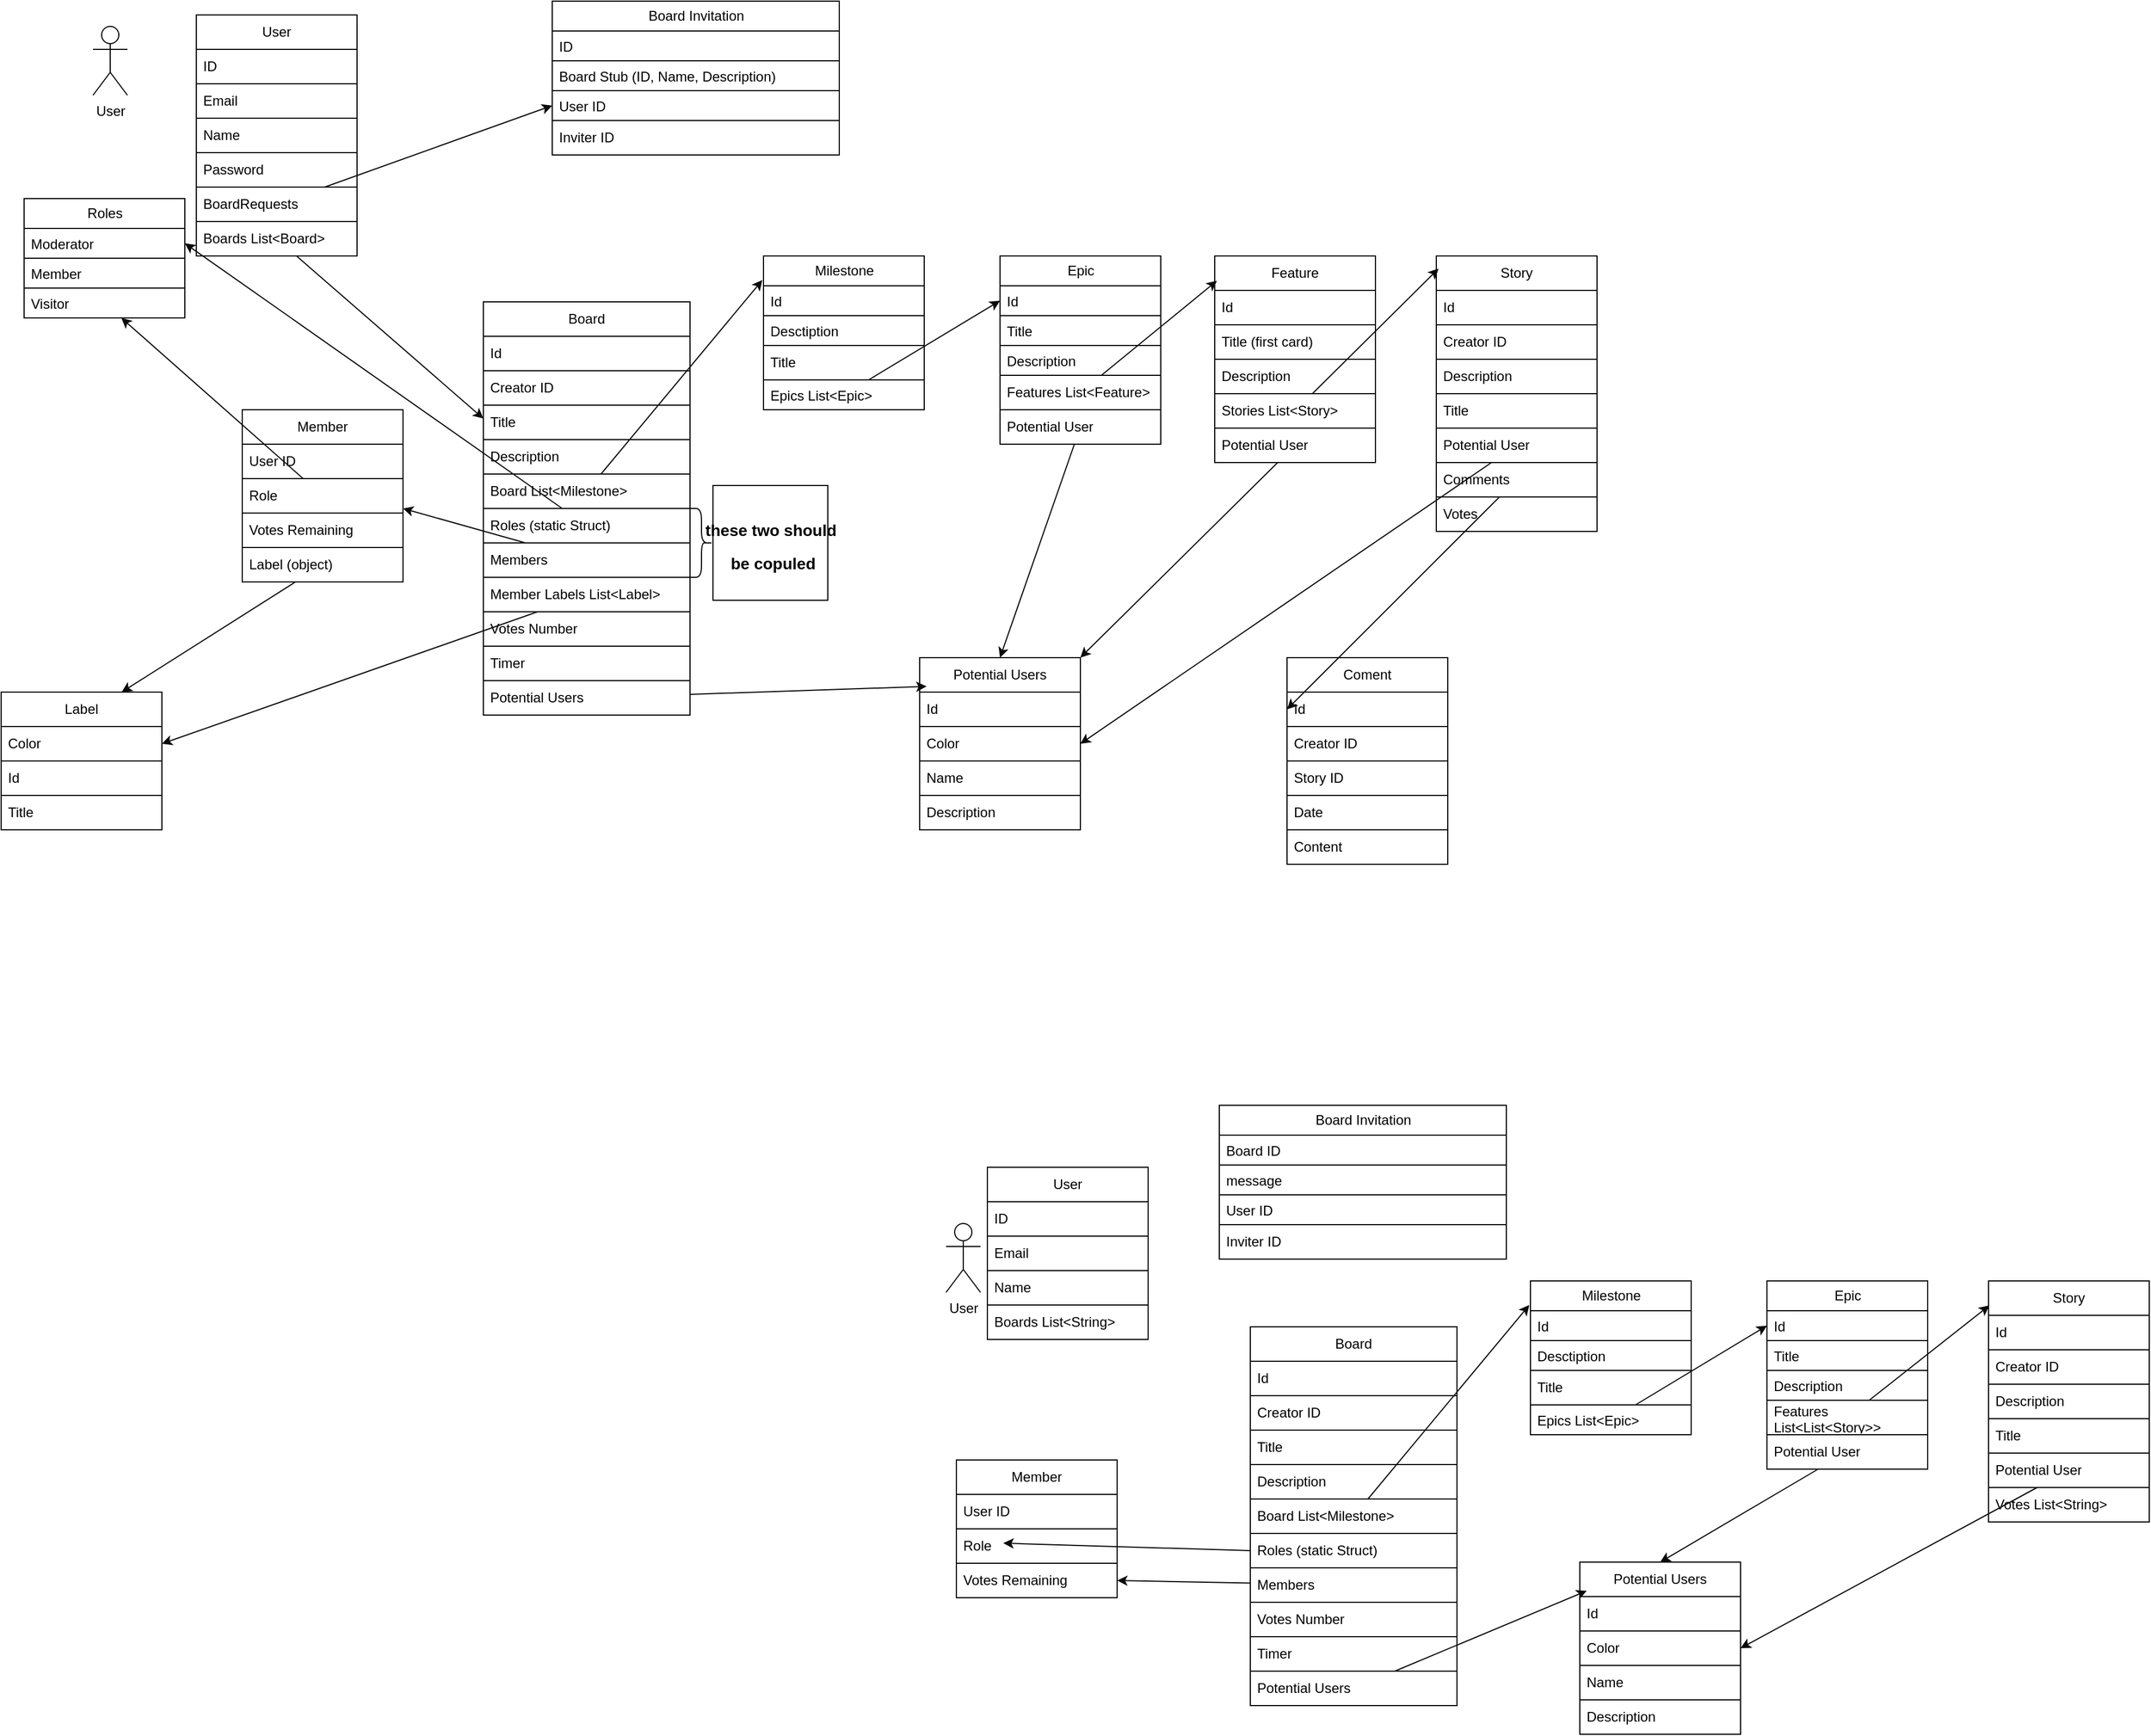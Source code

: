 <mxfile>
    <diagram id="Af_BTBZAs8Fs-PskgK9X" name="Page-1">
        <mxGraphModel dx="2996" dy="2095" grid="0" gridSize="10" guides="1" tooltips="1" connect="1" arrows="1" fold="1" page="1" pageScale="1" pageWidth="827" pageHeight="1169" background="#ffffff" math="0" shadow="0">
            <root>
                <mxCell id="0"/>
                <mxCell id="1" parent="0"/>
                <mxCell id="2" value="Board" style="swimlane;fontStyle=0;childLayout=stackLayout;horizontal=1;startSize=30;horizontalStack=0;resizeParent=1;resizeParentMax=0;resizeLast=0;collapsible=1;marginBottom=0;whiteSpace=wrap;html=1;strokeColor=#0A0A0A;fontColor=#000000;fillColor=#FFFFFF;" parent="1" vertex="1">
                    <mxGeometry x="50" y="180" width="180" height="360" as="geometry"/>
                </mxCell>
                <mxCell id="3" value="Id" style="text;strokeColor=#0A0A0A;fillColor=#FFFFFF;align=left;verticalAlign=middle;spacingLeft=4;spacingRight=4;overflow=hidden;points=[[0,0.5],[1,0.5]];portConstraint=eastwest;rotatable=0;whiteSpace=wrap;html=1;fontColor=#000000;" parent="2" vertex="1">
                    <mxGeometry y="30" width="180" height="30" as="geometry"/>
                </mxCell>
                <mxCell id="12" value="Creator ID" style="text;strokeColor=#0A0A0A;fillColor=none;align=left;verticalAlign=middle;spacingLeft=4;spacingRight=4;overflow=hidden;points=[[0,0.5],[1,0.5]];portConstraint=eastwest;rotatable=0;whiteSpace=wrap;html=1;fontColor=#000000;" parent="2" vertex="1">
                    <mxGeometry y="60" width="180" height="30" as="geometry"/>
                </mxCell>
                <mxCell id="4" value="Title" style="text;strokeColor=#0A0A0A;fillColor=none;align=left;verticalAlign=middle;spacingLeft=4;spacingRight=4;overflow=hidden;points=[[0,0.5],[1,0.5]];portConstraint=eastwest;rotatable=0;whiteSpace=wrap;html=1;fontColor=#000000;" parent="2" vertex="1">
                    <mxGeometry y="90" width="180" height="30" as="geometry"/>
                </mxCell>
                <mxCell id="6" value="Description" style="text;strokeColor=#0A0A0A;fillColor=none;align=left;verticalAlign=middle;spacingLeft=4;spacingRight=4;overflow=hidden;points=[[0,0.5],[1,0.5]];portConstraint=eastwest;rotatable=0;whiteSpace=wrap;html=1;fontColor=#000000;" parent="2" vertex="1">
                    <mxGeometry y="120" width="180" height="30" as="geometry"/>
                </mxCell>
                <mxCell id="8" value="Board List&amp;lt;Milestone&amp;gt;" style="text;strokeColor=#0A0A0A;fillColor=none;align=left;verticalAlign=middle;spacingLeft=4;spacingRight=4;overflow=hidden;points=[[0,0.5],[1,0.5]];portConstraint=eastwest;rotatable=0;whiteSpace=wrap;html=1;fontColor=#000000;" parent="2" vertex="1">
                    <mxGeometry y="150" width="180" height="30" as="geometry"/>
                </mxCell>
                <mxCell id="15" value="Roles (static Struct)" style="text;strokeColor=#0A0A0A;fillColor=none;align=left;verticalAlign=middle;spacingLeft=4;spacingRight=4;overflow=hidden;points=[[0,0.5],[1,0.5]];portConstraint=eastwest;rotatable=0;whiteSpace=wrap;html=1;fontColor=#000000;" parent="2" vertex="1">
                    <mxGeometry y="180" width="180" height="30" as="geometry"/>
                </mxCell>
                <mxCell id="14" value="Members" style="text;strokeColor=#0A0A0A;fillColor=none;align=left;verticalAlign=middle;spacingLeft=4;spacingRight=4;overflow=hidden;points=[[0,0.5],[1,0.5]];portConstraint=eastwest;rotatable=0;whiteSpace=wrap;html=1;fontColor=#000000;" parent="2" vertex="1">
                    <mxGeometry y="210" width="180" height="30" as="geometry"/>
                </mxCell>
                <mxCell id="7" value="Member Labels List&amp;lt;Label&amp;gt;" style="text;strokeColor=#0A0A0A;fillColor=none;align=left;verticalAlign=middle;spacingLeft=4;spacingRight=4;overflow=hidden;points=[[0,0.5],[1,0.5]];portConstraint=eastwest;rotatable=0;whiteSpace=wrap;html=1;fontColor=#000000;" parent="2" vertex="1">
                    <mxGeometry y="240" width="180" height="30" as="geometry"/>
                </mxCell>
                <mxCell id="16" value="Votes Number" style="text;strokeColor=#0A0A0A;fillColor=none;align=left;verticalAlign=middle;spacingLeft=4;spacingRight=4;overflow=hidden;points=[[0,0.5],[1,0.5]];portConstraint=eastwest;rotatable=0;whiteSpace=wrap;html=1;fontColor=#000000;" parent="2" vertex="1">
                    <mxGeometry y="270" width="180" height="30" as="geometry"/>
                </mxCell>
                <mxCell id="13" value="Timer" style="text;strokeColor=#0A0A0A;fillColor=none;align=left;verticalAlign=middle;spacingLeft=4;spacingRight=4;overflow=hidden;points=[[0,0.5],[1,0.5]];portConstraint=eastwest;rotatable=0;whiteSpace=wrap;html=1;fontColor=#000000;" parent="2" vertex="1">
                    <mxGeometry y="300" width="180" height="30" as="geometry"/>
                </mxCell>
                <mxCell id="5" value="Potential Users" style="text;strokeColor=#0A0A0A;fillColor=none;align=left;verticalAlign=middle;spacingLeft=4;spacingRight=4;overflow=hidden;points=[[0,0.5],[1,0.5]];portConstraint=eastwest;rotatable=0;whiteSpace=wrap;html=1;fontColor=#000000;" parent="2" vertex="1">
                    <mxGeometry y="330" width="180" height="30" as="geometry"/>
                </mxCell>
                <mxCell id="17" value="Milestone" style="swimlane;fontStyle=0;childLayout=stackLayout;horizontal=1;startSize=26;fillColor=none;horizontalStack=0;resizeParent=1;resizeParentMax=0;resizeLast=0;collapsible=1;marginBottom=0;html=1;strokeColor=#0A0A0A;fontColor=#000000;" parent="1" vertex="1">
                    <mxGeometry x="294" y="140" width="140" height="134" as="geometry"/>
                </mxCell>
                <mxCell id="18" value="Id" style="text;strokeColor=#0A0A0A;fillColor=none;align=left;verticalAlign=top;spacingLeft=4;spacingRight=4;overflow=hidden;rotatable=0;points=[[0,0.5],[1,0.5]];portConstraint=eastwest;whiteSpace=wrap;html=1;fontColor=#000000;" parent="17" vertex="1">
                    <mxGeometry y="26" width="140" height="26" as="geometry"/>
                </mxCell>
                <mxCell id="19" value="Desctiption" style="text;strokeColor=#0A0A0A;fillColor=none;align=left;verticalAlign=top;spacingLeft=4;spacingRight=4;overflow=hidden;rotatable=0;points=[[0,0.5],[1,0.5]];portConstraint=eastwest;whiteSpace=wrap;html=1;fontColor=#000000;" parent="17" vertex="1">
                    <mxGeometry y="52" width="140" height="26" as="geometry"/>
                </mxCell>
                <mxCell id="100" value="Title" style="text;strokeColor=#0A0A0A;fillColor=none;align=left;verticalAlign=middle;spacingLeft=4;spacingRight=4;overflow=hidden;points=[[0,0.5],[1,0.5]];portConstraint=eastwest;rotatable=0;whiteSpace=wrap;html=1;fontColor=#000000;" parent="17" vertex="1">
                    <mxGeometry y="78" width="140" height="30" as="geometry"/>
                </mxCell>
                <mxCell id="20" value="Epics List&amp;lt;Epic&amp;gt;" style="text;strokeColor=#0A0A0A;fillColor=none;align=left;verticalAlign=top;spacingLeft=4;spacingRight=4;overflow=hidden;rotatable=0;points=[[0,0.5],[1,0.5]];portConstraint=eastwest;whiteSpace=wrap;html=1;fontColor=#000000;" parent="17" vertex="1">
                    <mxGeometry y="108" width="140" height="26" as="geometry"/>
                </mxCell>
                <mxCell id="21" style="edgeStyle=none;html=1;entryX=-0.007;entryY=-0.192;entryDx=0;entryDy=0;entryPerimeter=0;strokeColor=#0A0A0A;fontColor=#000000;" parent="1" source="8" target="18" edge="1">
                    <mxGeometry relative="1" as="geometry"/>
                </mxCell>
                <mxCell id="22" value="Epic" style="swimlane;fontStyle=0;childLayout=stackLayout;horizontal=1;startSize=26;fillColor=none;horizontalStack=0;resizeParent=1;resizeParentMax=0;resizeLast=0;collapsible=1;marginBottom=0;html=1;strokeColor=#0A0A0A;fontColor=#000000;" parent="1" vertex="1">
                    <mxGeometry x="500" y="140" width="140" height="164" as="geometry"/>
                </mxCell>
                <mxCell id="23" value="Id" style="text;strokeColor=#0A0A0A;fillColor=none;align=left;verticalAlign=top;spacingLeft=4;spacingRight=4;overflow=hidden;rotatable=0;points=[[0,0.5],[1,0.5]];portConstraint=eastwest;whiteSpace=wrap;html=1;fontColor=#000000;" parent="22" vertex="1">
                    <mxGeometry y="26" width="140" height="26" as="geometry"/>
                </mxCell>
                <mxCell id="24" value="Title" style="text;strokeColor=#0A0A0A;fillColor=none;align=left;verticalAlign=top;spacingLeft=4;spacingRight=4;overflow=hidden;rotatable=0;points=[[0,0.5],[1,0.5]];portConstraint=eastwest;whiteSpace=wrap;html=1;fontColor=#000000;" parent="22" vertex="1">
                    <mxGeometry y="52" width="140" height="26" as="geometry"/>
                </mxCell>
                <mxCell id="25" value="Description" style="text;strokeColor=#0A0A0A;fillColor=none;align=left;verticalAlign=top;spacingLeft=4;spacingRight=4;overflow=hidden;rotatable=0;points=[[0,0.5],[1,0.5]];portConstraint=eastwest;whiteSpace=wrap;html=1;fontColor=#000000;" parent="22" vertex="1">
                    <mxGeometry y="78" width="140" height="26" as="geometry"/>
                </mxCell>
                <mxCell id="10" value="Features List&amp;lt;Feature&amp;gt;" style="text;strokeColor=#0A0A0A;fillColor=none;align=left;verticalAlign=middle;spacingLeft=4;spacingRight=4;overflow=hidden;points=[[0,0.5],[1,0.5]];portConstraint=eastwest;rotatable=0;whiteSpace=wrap;html=1;fontColor=#000000;" parent="22" vertex="1">
                    <mxGeometry y="104" width="140" height="30" as="geometry"/>
                </mxCell>
                <mxCell id="88" value="Potential User" style="text;strokeColor=#0A0A0A;fillColor=none;align=left;verticalAlign=middle;spacingLeft=4;spacingRight=4;overflow=hidden;points=[[0,0.5],[1,0.5]];portConstraint=eastwest;rotatable=0;whiteSpace=wrap;html=1;fontColor=#000000;" parent="22" vertex="1">
                    <mxGeometry y="134" width="140" height="30" as="geometry"/>
                </mxCell>
                <mxCell id="27" value="Story" style="swimlane;fontStyle=0;childLayout=stackLayout;horizontal=1;startSize=30;horizontalStack=0;resizeParent=1;resizeParentMax=0;resizeLast=0;collapsible=1;marginBottom=0;whiteSpace=wrap;html=1;strokeColor=#0A0A0A;fontColor=#000000;fillColor=#FFFFFF;" parent="1" vertex="1">
                    <mxGeometry x="880" y="140" width="140" height="240" as="geometry"/>
                </mxCell>
                <mxCell id="28" value="Id" style="text;strokeColor=#0A0A0A;fillColor=none;align=left;verticalAlign=middle;spacingLeft=4;spacingRight=4;overflow=hidden;points=[[0,0.5],[1,0.5]];portConstraint=eastwest;rotatable=0;whiteSpace=wrap;html=1;fontColor=#000000;" parent="27" vertex="1">
                    <mxGeometry y="30" width="140" height="30" as="geometry"/>
                </mxCell>
                <mxCell id="29" value="Creator ID" style="text;strokeColor=#0A0A0A;fillColor=none;align=left;verticalAlign=middle;spacingLeft=4;spacingRight=4;overflow=hidden;points=[[0,0.5],[1,0.5]];portConstraint=eastwest;rotatable=0;whiteSpace=wrap;html=1;fontColor=#000000;" parent="27" vertex="1">
                    <mxGeometry y="60" width="140" height="30" as="geometry"/>
                </mxCell>
                <mxCell id="37" value="Description" style="text;strokeColor=#0A0A0A;fillColor=none;align=left;verticalAlign=middle;spacingLeft=4;spacingRight=4;overflow=hidden;points=[[0,0.5],[1,0.5]];portConstraint=eastwest;rotatable=0;whiteSpace=wrap;html=1;fontColor=#000000;" parent="27" vertex="1">
                    <mxGeometry y="90" width="140" height="30" as="geometry"/>
                </mxCell>
                <mxCell id="30" value="Title" style="text;strokeColor=#0A0A0A;fillColor=none;align=left;verticalAlign=middle;spacingLeft=4;spacingRight=4;overflow=hidden;points=[[0,0.5],[1,0.5]];portConstraint=eastwest;rotatable=0;whiteSpace=wrap;html=1;fontColor=#000000;" parent="27" vertex="1">
                    <mxGeometry y="120" width="140" height="30" as="geometry"/>
                </mxCell>
                <mxCell id="38" value="Potential User" style="text;strokeColor=#0A0A0A;fillColor=none;align=left;verticalAlign=middle;spacingLeft=4;spacingRight=4;overflow=hidden;points=[[0,0.5],[1,0.5]];portConstraint=eastwest;rotatable=0;whiteSpace=wrap;html=1;fontColor=#000000;" parent="27" vertex="1">
                    <mxGeometry y="150" width="140" height="30" as="geometry"/>
                </mxCell>
                <mxCell id="40" value="Comments" style="text;strokeColor=#0A0A0A;fillColor=none;align=left;verticalAlign=middle;spacingLeft=4;spacingRight=4;overflow=hidden;points=[[0,0.5],[1,0.5]];portConstraint=eastwest;rotatable=0;whiteSpace=wrap;html=1;fontColor=#000000;" parent="27" vertex="1">
                    <mxGeometry y="180" width="140" height="30" as="geometry"/>
                </mxCell>
                <mxCell id="39" value="Votes" style="text;strokeColor=#0A0A0A;fillColor=none;align=left;verticalAlign=middle;spacingLeft=4;spacingRight=4;overflow=hidden;points=[[0,0.5],[1,0.5]];portConstraint=eastwest;rotatable=0;whiteSpace=wrap;html=1;fontColor=#000000;" parent="27" vertex="1">
                    <mxGeometry y="210" width="140" height="30" as="geometry"/>
                </mxCell>
                <mxCell id="31" value="Feature" style="swimlane;fontStyle=0;childLayout=stackLayout;horizontal=1;startSize=30;horizontalStack=0;resizeParent=1;resizeParentMax=0;resizeLast=0;collapsible=1;marginBottom=0;whiteSpace=wrap;html=1;strokeColor=#0A0A0A;fontColor=#000000;fillColor=#FFFFFF;" parent="1" vertex="1">
                    <mxGeometry x="687" y="140" width="140" height="180" as="geometry"/>
                </mxCell>
                <mxCell id="32" value="Id" style="text;strokeColor=#0A0A0A;fillColor=none;align=left;verticalAlign=middle;spacingLeft=4;spacingRight=4;overflow=hidden;points=[[0,0.5],[1,0.5]];portConstraint=eastwest;rotatable=0;whiteSpace=wrap;html=1;fontColor=#000000;" parent="31" vertex="1">
                    <mxGeometry y="30" width="140" height="30" as="geometry"/>
                </mxCell>
                <mxCell id="33" value="Title (first card)" style="text;strokeColor=#0A0A0A;fillColor=none;align=left;verticalAlign=middle;spacingLeft=4;spacingRight=4;overflow=hidden;points=[[0,0.5],[1,0.5]];portConstraint=eastwest;rotatable=0;whiteSpace=wrap;html=1;fontColor=#000000;" parent="31" vertex="1">
                    <mxGeometry y="60" width="140" height="30" as="geometry"/>
                </mxCell>
                <mxCell id="34" value="Description" style="text;strokeColor=#0A0A0A;fillColor=none;align=left;verticalAlign=middle;spacingLeft=4;spacingRight=4;overflow=hidden;points=[[0,0.5],[1,0.5]];portConstraint=eastwest;rotatable=0;whiteSpace=wrap;html=1;fontColor=#000000;" parent="31" vertex="1">
                    <mxGeometry y="90" width="140" height="30" as="geometry"/>
                </mxCell>
                <mxCell id="36" value="Stories List&amp;lt;Story&amp;gt;" style="text;strokeColor=#0A0A0A;fillColor=none;align=left;verticalAlign=middle;spacingLeft=4;spacingRight=4;overflow=hidden;points=[[0,0.5],[1,0.5]];portConstraint=eastwest;rotatable=0;whiteSpace=wrap;html=1;fontColor=#000000;" parent="31" vertex="1">
                    <mxGeometry y="120" width="140" height="30" as="geometry"/>
                </mxCell>
                <mxCell id="87" value="Potential User" style="text;strokeColor=#0A0A0A;fillColor=none;align=left;verticalAlign=middle;spacingLeft=4;spacingRight=4;overflow=hidden;points=[[0,0.5],[1,0.5]];portConstraint=eastwest;rotatable=0;whiteSpace=wrap;html=1;fontColor=#000000;" parent="31" vertex="1">
                    <mxGeometry y="150" width="140" height="30" as="geometry"/>
                </mxCell>
                <mxCell id="35" style="edgeStyle=none;html=1;entryX=0;entryY=0.5;entryDx=0;entryDy=0;strokeColor=#0A0A0A;fontColor=#000000;" parent="1" source="20" target="23" edge="1">
                    <mxGeometry relative="1" as="geometry"/>
                </mxCell>
                <mxCell id="41" style="edgeStyle=none;html=1;entryX=0.014;entryY=0.12;entryDx=0;entryDy=0;entryPerimeter=0;strokeColor=#0A0A0A;fontColor=#000000;" parent="1" source="10" target="31" edge="1">
                    <mxGeometry relative="1" as="geometry"/>
                </mxCell>
                <mxCell id="42" style="edgeStyle=none;html=1;entryX=0.014;entryY=0.046;entryDx=0;entryDy=0;entryPerimeter=0;strokeColor=#0A0A0A;fontColor=#000000;" parent="1" source="36" target="27" edge="1">
                    <mxGeometry relative="1" as="geometry"/>
                </mxCell>
                <mxCell id="43" value="Roles" style="swimlane;fontStyle=0;childLayout=stackLayout;horizontal=1;startSize=26;fillColor=none;horizontalStack=0;resizeParent=1;resizeParentMax=0;resizeLast=0;collapsible=1;marginBottom=0;html=1;strokeColor=#0A0A0A;fontColor=#000000;" parent="1" vertex="1">
                    <mxGeometry x="-350" y="90" width="140" height="104" as="geometry"/>
                </mxCell>
                <mxCell id="44" value="Moderator" style="text;strokeColor=#0A0A0A;fillColor=none;align=left;verticalAlign=top;spacingLeft=4;spacingRight=4;overflow=hidden;rotatable=0;points=[[0,0.5],[1,0.5]];portConstraint=eastwest;whiteSpace=wrap;html=1;fontColor=#000000;" parent="43" vertex="1">
                    <mxGeometry y="26" width="140" height="26" as="geometry"/>
                </mxCell>
                <mxCell id="45" value="Member" style="text;strokeColor=#0A0A0A;fillColor=none;align=left;verticalAlign=top;spacingLeft=4;spacingRight=4;overflow=hidden;rotatable=0;points=[[0,0.5],[1,0.5]];portConstraint=eastwest;whiteSpace=wrap;html=1;fontColor=#000000;" parent="43" vertex="1">
                    <mxGeometry y="52" width="140" height="26" as="geometry"/>
                </mxCell>
                <mxCell id="46" value="Visitor" style="text;strokeColor=#0A0A0A;fillColor=none;align=left;verticalAlign=top;spacingLeft=4;spacingRight=4;overflow=hidden;rotatable=0;points=[[0,0.5],[1,0.5]];portConstraint=eastwest;whiteSpace=wrap;html=1;fontColor=#000000;" parent="43" vertex="1">
                    <mxGeometry y="78" width="140" height="26" as="geometry"/>
                </mxCell>
                <mxCell id="47" style="edgeStyle=none;html=1;entryX=1;entryY=0.5;entryDx=0;entryDy=0;strokeColor=#0A0A0A;fontColor=#000000;" parent="1" source="15" target="44" edge="1">
                    <mxGeometry relative="1" as="geometry"/>
                </mxCell>
                <mxCell id="48" value="Label" style="swimlane;fontStyle=0;childLayout=stackLayout;horizontal=1;startSize=30;horizontalStack=0;resizeParent=1;resizeParentMax=0;resizeLast=0;collapsible=1;marginBottom=0;whiteSpace=wrap;html=1;strokeColor=#0A0A0A;fontColor=#000000;fillColor=#FFFFFF;" parent="1" vertex="1">
                    <mxGeometry x="-370" y="520" width="140" height="120" as="geometry"/>
                </mxCell>
                <mxCell id="49" value="Color" style="text;strokeColor=#0A0A0A;fillColor=none;align=left;verticalAlign=middle;spacingLeft=4;spacingRight=4;overflow=hidden;points=[[0,0.5],[1,0.5]];portConstraint=eastwest;rotatable=0;whiteSpace=wrap;html=1;fontColor=#000000;" parent="48" vertex="1">
                    <mxGeometry y="30" width="140" height="30" as="geometry"/>
                </mxCell>
                <mxCell id="103" value="Id" style="text;strokeColor=#0A0A0A;fillColor=none;align=left;verticalAlign=middle;spacingLeft=4;spacingRight=4;overflow=hidden;points=[[0,0.5],[1,0.5]];portConstraint=eastwest;rotatable=0;whiteSpace=wrap;html=1;fontColor=#000000;" parent="48" vertex="1">
                    <mxGeometry y="60" width="140" height="30" as="geometry"/>
                </mxCell>
                <mxCell id="50" value="Title" style="text;strokeColor=#0A0A0A;fillColor=none;align=left;verticalAlign=middle;spacingLeft=4;spacingRight=4;overflow=hidden;points=[[0,0.5],[1,0.5]];portConstraint=eastwest;rotatable=0;whiteSpace=wrap;html=1;fontColor=#000000;" parent="48" vertex="1">
                    <mxGeometry y="90" width="140" height="30" as="geometry"/>
                </mxCell>
                <mxCell id="52" style="edgeStyle=none;html=1;entryX=1;entryY=0.5;entryDx=0;entryDy=0;strokeColor=#0A0A0A;fontColor=#000000;" parent="1" source="7" target="49" edge="1">
                    <mxGeometry relative="1" as="geometry"/>
                </mxCell>
                <mxCell id="53" value="Potential Users" style="swimlane;fontStyle=0;childLayout=stackLayout;horizontal=1;startSize=30;horizontalStack=0;resizeParent=1;resizeParentMax=0;resizeLast=0;collapsible=1;marginBottom=0;whiteSpace=wrap;html=1;strokeColor=#0A0A0A;fontColor=#000000;fillColor=#FFFFFF;" parent="1" vertex="1">
                    <mxGeometry x="430" y="490" width="140" height="150" as="geometry"/>
                </mxCell>
                <mxCell id="98" value="Id" style="text;strokeColor=#0A0A0A;fillColor=none;align=left;verticalAlign=middle;spacingLeft=4;spacingRight=4;overflow=hidden;points=[[0,0.5],[1,0.5]];portConstraint=eastwest;rotatable=0;whiteSpace=wrap;html=1;fontColor=#000000;" parent="53" vertex="1">
                    <mxGeometry y="30" width="140" height="30" as="geometry"/>
                </mxCell>
                <mxCell id="54" value="Color" style="text;strokeColor=#0A0A0A;fillColor=none;align=left;verticalAlign=middle;spacingLeft=4;spacingRight=4;overflow=hidden;points=[[0,0.5],[1,0.5]];portConstraint=eastwest;rotatable=0;whiteSpace=wrap;html=1;fontColor=#000000;" parent="53" vertex="1">
                    <mxGeometry y="60" width="140" height="30" as="geometry"/>
                </mxCell>
                <mxCell id="55" value="Name" style="text;strokeColor=#0A0A0A;fillColor=none;align=left;verticalAlign=middle;spacingLeft=4;spacingRight=4;overflow=hidden;points=[[0,0.5],[1,0.5]];portConstraint=eastwest;rotatable=0;whiteSpace=wrap;html=1;fontColor=#000000;" parent="53" vertex="1">
                    <mxGeometry y="90" width="140" height="30" as="geometry"/>
                </mxCell>
                <mxCell id="56" value="Description" style="text;strokeColor=#0A0A0A;fillColor=none;align=left;verticalAlign=middle;spacingLeft=4;spacingRight=4;overflow=hidden;points=[[0,0.5],[1,0.5]];portConstraint=eastwest;rotatable=0;whiteSpace=wrap;html=1;fontColor=#000000;" parent="53" vertex="1">
                    <mxGeometry y="120" width="140" height="30" as="geometry"/>
                </mxCell>
                <mxCell id="57" style="edgeStyle=none;html=1;entryX=0.043;entryY=0.167;entryDx=0;entryDy=0;entryPerimeter=0;strokeColor=#0A0A0A;fontColor=#000000;" parent="1" source="5" target="53" edge="1">
                    <mxGeometry relative="1" as="geometry"/>
                </mxCell>
                <mxCell id="58" value="Member" style="swimlane;fontStyle=0;childLayout=stackLayout;horizontal=1;startSize=30;horizontalStack=0;resizeParent=1;resizeParentMax=0;resizeLast=0;collapsible=1;marginBottom=0;whiteSpace=wrap;html=1;strokeColor=#0A0A0A;fontColor=#000000;fillColor=#FFFFFF;" parent="1" vertex="1">
                    <mxGeometry x="-160" y="274" width="140" height="150" as="geometry"/>
                </mxCell>
                <mxCell id="59" value="User ID" style="text;strokeColor=#0A0A0A;fillColor=none;align=left;verticalAlign=middle;spacingLeft=4;spacingRight=4;overflow=hidden;points=[[0,0.5],[1,0.5]];portConstraint=eastwest;rotatable=0;whiteSpace=wrap;html=1;fontColor=#000000;" parent="58" vertex="1">
                    <mxGeometry y="30" width="140" height="30" as="geometry"/>
                </mxCell>
                <mxCell id="60" value="Role" style="text;strokeColor=#0A0A0A;fillColor=none;align=left;verticalAlign=middle;spacingLeft=4;spacingRight=4;overflow=hidden;points=[[0,0.5],[1,0.5]];portConstraint=eastwest;rotatable=0;whiteSpace=wrap;html=1;fontColor=#000000;" parent="58" vertex="1">
                    <mxGeometry y="60" width="140" height="30" as="geometry"/>
                </mxCell>
                <mxCell id="63" value="Votes Remaining" style="text;strokeColor=#0A0A0A;fillColor=none;align=left;verticalAlign=middle;spacingLeft=4;spacingRight=4;overflow=hidden;points=[[0,0.5],[1,0.5]];portConstraint=eastwest;rotatable=0;whiteSpace=wrap;html=1;fontColor=#000000;" parent="58" vertex="1">
                    <mxGeometry y="90" width="140" height="30" as="geometry"/>
                </mxCell>
                <mxCell id="61" value="Label (object)" style="text;strokeColor=#0A0A0A;fillColor=none;align=left;verticalAlign=middle;spacingLeft=4;spacingRight=4;overflow=hidden;points=[[0,0.5],[1,0.5]];portConstraint=eastwest;rotatable=0;whiteSpace=wrap;html=1;fontColor=#000000;" parent="58" vertex="1">
                    <mxGeometry y="120" width="140" height="30" as="geometry"/>
                </mxCell>
                <mxCell id="65" style="edgeStyle=none;html=1;strokeColor=#0A0A0A;fontColor=#000000;" parent="1" source="60" target="46" edge="1">
                    <mxGeometry relative="1" as="geometry"/>
                </mxCell>
                <mxCell id="66" style="edgeStyle=none;html=1;entryX=0.75;entryY=0;entryDx=0;entryDy=0;strokeColor=#0A0A0A;fontColor=#000000;" parent="1" source="61" target="48" edge="1">
                    <mxGeometry relative="1" as="geometry"/>
                </mxCell>
                <mxCell id="67" style="edgeStyle=none;html=1;entryX=1;entryY=0.867;entryDx=0;entryDy=0;entryPerimeter=0;strokeColor=#0A0A0A;fontColor=#000000;" parent="1" source="14" target="60" edge="1">
                    <mxGeometry relative="1" as="geometry"/>
                </mxCell>
                <mxCell id="68" value="User" style="shape=umlActor;verticalLabelPosition=bottom;verticalAlign=top;html=1;outlineConnect=0;strokeColor=#0A0A0A;fontColor=#000000;" parent="1" vertex="1">
                    <mxGeometry x="-290" y="-60" width="30" height="60" as="geometry"/>
                </mxCell>
                <mxCell id="69" value="User" style="swimlane;fontStyle=0;childLayout=stackLayout;horizontal=1;startSize=30;horizontalStack=0;resizeParent=1;resizeParentMax=0;resizeLast=0;collapsible=1;marginBottom=0;whiteSpace=wrap;html=1;strokeColor=#0A0A0A;fontColor=#000000;fillColor=#FFFFFF;" parent="1" vertex="1">
                    <mxGeometry x="-200" y="-70" width="140" height="210" as="geometry"/>
                </mxCell>
                <mxCell id="70" value="ID" style="text;strokeColor=#0A0A0A;fillColor=none;align=left;verticalAlign=middle;spacingLeft=4;spacingRight=4;overflow=hidden;points=[[0,0.5],[1,0.5]];portConstraint=eastwest;rotatable=0;whiteSpace=wrap;html=1;fontColor=#000000;" parent="69" vertex="1">
                    <mxGeometry y="30" width="140" height="30" as="geometry"/>
                </mxCell>
                <mxCell id="71" value="Email" style="text;strokeColor=#0A0A0A;fillColor=none;align=left;verticalAlign=middle;spacingLeft=4;spacingRight=4;overflow=hidden;points=[[0,0.5],[1,0.5]];portConstraint=eastwest;rotatable=0;whiteSpace=wrap;html=1;fontColor=#000000;" parent="69" vertex="1">
                    <mxGeometry y="60" width="140" height="30" as="geometry"/>
                </mxCell>
                <mxCell id="72" value="Name" style="text;strokeColor=#0A0A0A;fillColor=none;align=left;verticalAlign=middle;spacingLeft=4;spacingRight=4;overflow=hidden;points=[[0,0.5],[1,0.5]];portConstraint=eastwest;rotatable=0;whiteSpace=wrap;html=1;fontColor=#000000;" parent="69" vertex="1">
                    <mxGeometry y="90" width="140" height="30" as="geometry"/>
                </mxCell>
                <mxCell id="73" value="Password" style="text;strokeColor=#0A0A0A;fillColor=none;align=left;verticalAlign=middle;spacingLeft=4;spacingRight=4;overflow=hidden;points=[[0,0.5],[1,0.5]];portConstraint=eastwest;rotatable=0;whiteSpace=wrap;html=1;fontColor=#000000;" parent="69" vertex="1">
                    <mxGeometry y="120" width="140" height="30" as="geometry"/>
                </mxCell>
                <mxCell id="75" value="BoardRequests" style="text;strokeColor=#0A0A0A;fillColor=none;align=left;verticalAlign=middle;spacingLeft=4;spacingRight=4;overflow=hidden;points=[[0,0.5],[1,0.5]];portConstraint=eastwest;rotatable=0;whiteSpace=wrap;html=1;fontColor=#000000;" parent="69" vertex="1">
                    <mxGeometry y="150" width="140" height="30" as="geometry"/>
                </mxCell>
                <mxCell id="74" value="Boards List&amp;lt;Board&amp;gt;" style="text;strokeColor=#0A0A0A;fillColor=none;align=left;verticalAlign=middle;spacingLeft=4;spacingRight=4;overflow=hidden;points=[[0,0.5],[1,0.5]];portConstraint=eastwest;rotatable=0;whiteSpace=wrap;html=1;fontColor=#000000;" parent="69" vertex="1">
                    <mxGeometry y="180" width="140" height="30" as="geometry"/>
                </mxCell>
                <mxCell id="76" value="Board Invitation" style="swimlane;fontStyle=0;childLayout=stackLayout;horizontal=1;startSize=26;fillColor=none;horizontalStack=0;resizeParent=1;resizeParentMax=0;resizeLast=0;collapsible=1;marginBottom=0;html=1;strokeColor=#0A0A0A;fontColor=#000000;" parent="1" vertex="1">
                    <mxGeometry x="110" y="-82" width="250" height="134" as="geometry"/>
                </mxCell>
                <mxCell id="77" value="ID" style="text;strokeColor=#0A0A0A;fillColor=none;align=left;verticalAlign=top;spacingLeft=4;spacingRight=4;overflow=hidden;rotatable=0;points=[[0,0.5],[1,0.5]];portConstraint=eastwest;whiteSpace=wrap;html=1;fontColor=#000000;" parent="76" vertex="1">
                    <mxGeometry y="26" width="250" height="26" as="geometry"/>
                </mxCell>
                <mxCell id="78" value="Board Stub (ID, Name, Description)" style="text;strokeColor=#0A0A0A;fillColor=none;align=left;verticalAlign=top;spacingLeft=4;spacingRight=4;overflow=hidden;rotatable=0;points=[[0,0.5],[1,0.5]];portConstraint=eastwest;whiteSpace=wrap;html=1;fontColor=#000000;" parent="76" vertex="1">
                    <mxGeometry y="52" width="250" height="26" as="geometry"/>
                </mxCell>
                <mxCell id="79" value="User ID" style="text;strokeColor=#0A0A0A;fillColor=none;align=left;verticalAlign=top;spacingLeft=4;spacingRight=4;overflow=hidden;rotatable=0;points=[[0,0.5],[1,0.5]];portConstraint=eastwest;whiteSpace=wrap;html=1;fontColor=#000000;" parent="76" vertex="1">
                    <mxGeometry y="78" width="250" height="26" as="geometry"/>
                </mxCell>
                <mxCell id="80" value="Inviter ID" style="text;strokeColor=#0A0A0A;fillColor=none;align=left;verticalAlign=middle;spacingLeft=4;spacingRight=4;overflow=hidden;points=[[0,0.5],[1,0.5]];portConstraint=eastwest;rotatable=0;whiteSpace=wrap;html=1;fontColor=#000000;" parent="76" vertex="1">
                    <mxGeometry y="104" width="250" height="30" as="geometry"/>
                </mxCell>
                <mxCell id="83" style="edgeStyle=none;html=1;entryX=0;entryY=0.5;entryDx=0;entryDy=0;strokeColor=#0A0A0A;fontColor=#000000;" parent="1" source="75" target="79" edge="1">
                    <mxGeometry relative="1" as="geometry"/>
                </mxCell>
                <mxCell id="84" style="edgeStyle=none;html=1;strokeColor=#0A0A0A;fontColor=#000000;" parent="1" source="74" target="2" edge="1">
                    <mxGeometry relative="1" as="geometry"/>
                </mxCell>
                <mxCell id="86" style="edgeStyle=none;html=1;entryX=1;entryY=0.5;entryDx=0;entryDy=0;strokeColor=#0A0A0A;fontColor=#000000;" parent="1" source="38" target="54" edge="1">
                    <mxGeometry relative="1" as="geometry"/>
                </mxCell>
                <mxCell id="89" style="edgeStyle=none;html=1;entryX=1;entryY=0;entryDx=0;entryDy=0;strokeColor=#0A0A0A;fontColor=#000000;" parent="1" source="87" target="53" edge="1">
                    <mxGeometry relative="1" as="geometry"/>
                </mxCell>
                <mxCell id="90" style="edgeStyle=none;html=1;entryX=0.5;entryY=0;entryDx=0;entryDy=0;strokeColor=#0A0A0A;fontColor=#000000;" parent="1" source="88" target="53" edge="1">
                    <mxGeometry relative="1" as="geometry"/>
                </mxCell>
                <mxCell id="91" value="Coment" style="swimlane;fontStyle=0;childLayout=stackLayout;horizontal=1;startSize=30;horizontalStack=0;resizeParent=1;resizeParentMax=0;resizeLast=0;collapsible=1;marginBottom=0;whiteSpace=wrap;html=1;strokeColor=#0A0A0A;fontColor=#000000;fillColor=#FFFFFF;" parent="1" vertex="1">
                    <mxGeometry x="750" y="490" width="140" height="180" as="geometry"/>
                </mxCell>
                <mxCell id="92" value="Id" style="text;strokeColor=#0A0A0A;fillColor=none;align=left;verticalAlign=middle;spacingLeft=4;spacingRight=4;overflow=hidden;points=[[0,0.5],[1,0.5]];portConstraint=eastwest;rotatable=0;whiteSpace=wrap;html=1;fontColor=#000000;" parent="91" vertex="1">
                    <mxGeometry y="30" width="140" height="30" as="geometry"/>
                </mxCell>
                <mxCell id="93" value="Creator ID" style="text;strokeColor=#0A0A0A;fillColor=none;align=left;verticalAlign=middle;spacingLeft=4;spacingRight=4;overflow=hidden;points=[[0,0.5],[1,0.5]];portConstraint=eastwest;rotatable=0;whiteSpace=wrap;html=1;fontColor=#000000;" parent="91" vertex="1">
                    <mxGeometry y="60" width="140" height="30" as="geometry"/>
                </mxCell>
                <mxCell id="94" value="Story ID" style="text;strokeColor=#0A0A0A;fillColor=none;align=left;verticalAlign=middle;spacingLeft=4;spacingRight=4;overflow=hidden;points=[[0,0.5],[1,0.5]];portConstraint=eastwest;rotatable=0;whiteSpace=wrap;html=1;fontColor=#000000;" parent="91" vertex="1">
                    <mxGeometry y="90" width="140" height="30" as="geometry"/>
                </mxCell>
                <mxCell id="95" value="Date" style="text;strokeColor=#0A0A0A;fillColor=none;align=left;verticalAlign=middle;spacingLeft=4;spacingRight=4;overflow=hidden;points=[[0,0.5],[1,0.5]];portConstraint=eastwest;rotatable=0;whiteSpace=wrap;html=1;fontColor=#000000;" parent="91" vertex="1">
                    <mxGeometry y="120" width="140" height="30" as="geometry"/>
                </mxCell>
                <mxCell id="97" value="Content" style="text;strokeColor=#0A0A0A;fillColor=none;align=left;verticalAlign=middle;spacingLeft=4;spacingRight=4;overflow=hidden;points=[[0,0.5],[1,0.5]];portConstraint=eastwest;rotatable=0;whiteSpace=wrap;html=1;fontColor=#000000;" parent="91" vertex="1">
                    <mxGeometry y="150" width="140" height="30" as="geometry"/>
                </mxCell>
                <mxCell id="96" style="edgeStyle=none;html=1;entryX=0;entryY=0.5;entryDx=0;entryDy=0;strokeColor=#0A0A0A;fontColor=#000000;" parent="1" source="40" target="92" edge="1">
                    <mxGeometry relative="1" as="geometry"/>
                </mxCell>
                <mxCell id="101" value="" style="shape=curlyBracket;whiteSpace=wrap;html=1;rounded=1;flipH=1;labelPosition=right;verticalLabelPosition=middle;align=left;verticalAlign=middle;strokeColor=#0A0A0A;fontColor=#000000;" parent="1" vertex="1">
                    <mxGeometry x="230" y="360" width="20" height="60" as="geometry"/>
                </mxCell>
                <mxCell id="102" value="&lt;font style=&quot;font-size: 14px;&quot;&gt;these two should&lt;br&gt;&amp;nbsp;be copuled&lt;/font&gt;" style="text;strokeColor=#0A0A0A;fillColor=none;html=1;fontSize=24;fontStyle=1;verticalAlign=middle;align=center;fontColor=#000000;" parent="1" vertex="1">
                    <mxGeometry x="250" y="340" width="100" height="100" as="geometry"/>
                </mxCell>
                <mxCell id="104" value="Board" style="swimlane;fontStyle=0;childLayout=stackLayout;horizontal=1;startSize=30;horizontalStack=0;resizeParent=1;resizeParentMax=0;resizeLast=0;collapsible=1;marginBottom=0;whiteSpace=wrap;html=1;strokeColor=#0A0A0A;fontColor=#000000;fillColor=#FFFFFF;" vertex="1" parent="1">
                    <mxGeometry x="718" y="1073" width="180" height="330" as="geometry"/>
                </mxCell>
                <mxCell id="105" value="Id" style="text;strokeColor=#0A0A0A;fillColor=#FFFFFF;align=left;verticalAlign=middle;spacingLeft=4;spacingRight=4;overflow=hidden;points=[[0,0.5],[1,0.5]];portConstraint=eastwest;rotatable=0;whiteSpace=wrap;html=1;fontColor=#000000;" vertex="1" parent="104">
                    <mxGeometry y="30" width="180" height="30" as="geometry"/>
                </mxCell>
                <mxCell id="106" value="Creator ID" style="text;strokeColor=#0A0A0A;fillColor=none;align=left;verticalAlign=middle;spacingLeft=4;spacingRight=4;overflow=hidden;points=[[0,0.5],[1,0.5]];portConstraint=eastwest;rotatable=0;whiteSpace=wrap;html=1;fontColor=#000000;" vertex="1" parent="104">
                    <mxGeometry y="60" width="180" height="30" as="geometry"/>
                </mxCell>
                <mxCell id="107" value="Title" style="text;strokeColor=#0A0A0A;fillColor=none;align=left;verticalAlign=middle;spacingLeft=4;spacingRight=4;overflow=hidden;points=[[0,0.5],[1,0.5]];portConstraint=eastwest;rotatable=0;whiteSpace=wrap;html=1;fontColor=#000000;" vertex="1" parent="104">
                    <mxGeometry y="90" width="180" height="30" as="geometry"/>
                </mxCell>
                <mxCell id="108" value="Description" style="text;strokeColor=#0A0A0A;fillColor=none;align=left;verticalAlign=middle;spacingLeft=4;spacingRight=4;overflow=hidden;points=[[0,0.5],[1,0.5]];portConstraint=eastwest;rotatable=0;whiteSpace=wrap;html=1;fontColor=#000000;" vertex="1" parent="104">
                    <mxGeometry y="120" width="180" height="30" as="geometry"/>
                </mxCell>
                <mxCell id="109" value="Board List&amp;lt;Milestone&amp;gt;" style="text;strokeColor=#0A0A0A;fillColor=none;align=left;verticalAlign=middle;spacingLeft=4;spacingRight=4;overflow=hidden;points=[[0,0.5],[1,0.5]];portConstraint=eastwest;rotatable=0;whiteSpace=wrap;html=1;fontColor=#000000;" vertex="1" parent="104">
                    <mxGeometry y="150" width="180" height="30" as="geometry"/>
                </mxCell>
                <mxCell id="110" value="Roles (static Struct)" style="text;strokeColor=#0A0A0A;fillColor=none;align=left;verticalAlign=middle;spacingLeft=4;spacingRight=4;overflow=hidden;points=[[0,0.5],[1,0.5]];portConstraint=eastwest;rotatable=0;whiteSpace=wrap;html=1;fontColor=#000000;" vertex="1" parent="104">
                    <mxGeometry y="180" width="180" height="30" as="geometry"/>
                </mxCell>
                <mxCell id="111" value="Members" style="text;strokeColor=#0A0A0A;fillColor=none;align=left;verticalAlign=middle;spacingLeft=4;spacingRight=4;overflow=hidden;points=[[0,0.5],[1,0.5]];portConstraint=eastwest;rotatable=0;whiteSpace=wrap;html=1;fontColor=#000000;" vertex="1" parent="104">
                    <mxGeometry y="210" width="180" height="30" as="geometry"/>
                </mxCell>
                <mxCell id="113" value="Votes Number" style="text;strokeColor=#0A0A0A;fillColor=none;align=left;verticalAlign=middle;spacingLeft=4;spacingRight=4;overflow=hidden;points=[[0,0.5],[1,0.5]];portConstraint=eastwest;rotatable=0;whiteSpace=wrap;html=1;fontColor=#000000;" vertex="1" parent="104">
                    <mxGeometry y="240" width="180" height="30" as="geometry"/>
                </mxCell>
                <mxCell id="114" value="Timer" style="text;strokeColor=#0A0A0A;fillColor=none;align=left;verticalAlign=middle;spacingLeft=4;spacingRight=4;overflow=hidden;points=[[0,0.5],[1,0.5]];portConstraint=eastwest;rotatable=0;whiteSpace=wrap;html=1;fontColor=#000000;" vertex="1" parent="104">
                    <mxGeometry y="270" width="180" height="30" as="geometry"/>
                </mxCell>
                <mxCell id="115" value="Potential Users" style="text;strokeColor=#0A0A0A;fillColor=none;align=left;verticalAlign=middle;spacingLeft=4;spacingRight=4;overflow=hidden;points=[[0,0.5],[1,0.5]];portConstraint=eastwest;rotatable=0;whiteSpace=wrap;html=1;fontColor=#000000;" vertex="1" parent="104">
                    <mxGeometry y="300" width="180" height="30" as="geometry"/>
                </mxCell>
                <mxCell id="116" value="Milestone" style="swimlane;fontStyle=0;childLayout=stackLayout;horizontal=1;startSize=26;fillColor=none;horizontalStack=0;resizeParent=1;resizeParentMax=0;resizeLast=0;collapsible=1;marginBottom=0;html=1;strokeColor=#0A0A0A;fontColor=#000000;" vertex="1" parent="1">
                    <mxGeometry x="962" y="1033" width="140" height="134" as="geometry"/>
                </mxCell>
                <mxCell id="117" value="Id" style="text;strokeColor=#0A0A0A;fillColor=none;align=left;verticalAlign=top;spacingLeft=4;spacingRight=4;overflow=hidden;rotatable=0;points=[[0,0.5],[1,0.5]];portConstraint=eastwest;whiteSpace=wrap;html=1;fontColor=#000000;" vertex="1" parent="116">
                    <mxGeometry y="26" width="140" height="26" as="geometry"/>
                </mxCell>
                <mxCell id="118" value="Desctiption" style="text;strokeColor=#0A0A0A;fillColor=none;align=left;verticalAlign=top;spacingLeft=4;spacingRight=4;overflow=hidden;rotatable=0;points=[[0,0.5],[1,0.5]];portConstraint=eastwest;whiteSpace=wrap;html=1;fontColor=#000000;" vertex="1" parent="116">
                    <mxGeometry y="52" width="140" height="26" as="geometry"/>
                </mxCell>
                <mxCell id="119" value="Title" style="text;strokeColor=#0A0A0A;fillColor=none;align=left;verticalAlign=middle;spacingLeft=4;spacingRight=4;overflow=hidden;points=[[0,0.5],[1,0.5]];portConstraint=eastwest;rotatable=0;whiteSpace=wrap;html=1;fontColor=#000000;" vertex="1" parent="116">
                    <mxGeometry y="78" width="140" height="30" as="geometry"/>
                </mxCell>
                <mxCell id="120" value="Epics List&amp;lt;Epic&amp;gt;" style="text;strokeColor=#0A0A0A;fillColor=none;align=left;verticalAlign=top;spacingLeft=4;spacingRight=4;overflow=hidden;rotatable=0;points=[[0,0.5],[1,0.5]];portConstraint=eastwest;whiteSpace=wrap;html=1;fontColor=#000000;" vertex="1" parent="116">
                    <mxGeometry y="108" width="140" height="26" as="geometry"/>
                </mxCell>
                <mxCell id="121" style="edgeStyle=none;html=1;entryX=-0.007;entryY=-0.192;entryDx=0;entryDy=0;entryPerimeter=0;strokeColor=#0A0A0A;fontColor=#000000;" edge="1" parent="1" source="109" target="117">
                    <mxGeometry relative="1" as="geometry"/>
                </mxCell>
                <mxCell id="122" value="Epic" style="swimlane;fontStyle=0;childLayout=stackLayout;horizontal=1;startSize=26;fillColor=none;horizontalStack=0;resizeParent=1;resizeParentMax=0;resizeLast=0;collapsible=1;marginBottom=0;html=1;strokeColor=#0A0A0A;fontColor=#000000;" vertex="1" parent="1">
                    <mxGeometry x="1168" y="1033" width="140" height="164" as="geometry"/>
                </mxCell>
                <mxCell id="123" value="Id" style="text;strokeColor=#0A0A0A;fillColor=none;align=left;verticalAlign=top;spacingLeft=4;spacingRight=4;overflow=hidden;rotatable=0;points=[[0,0.5],[1,0.5]];portConstraint=eastwest;whiteSpace=wrap;html=1;fontColor=#000000;" vertex="1" parent="122">
                    <mxGeometry y="26" width="140" height="26" as="geometry"/>
                </mxCell>
                <mxCell id="124" value="Title" style="text;strokeColor=#0A0A0A;fillColor=none;align=left;verticalAlign=top;spacingLeft=4;spacingRight=4;overflow=hidden;rotatable=0;points=[[0,0.5],[1,0.5]];portConstraint=eastwest;whiteSpace=wrap;html=1;fontColor=#000000;" vertex="1" parent="122">
                    <mxGeometry y="52" width="140" height="26" as="geometry"/>
                </mxCell>
                <mxCell id="125" value="Description" style="text;strokeColor=#0A0A0A;fillColor=none;align=left;verticalAlign=top;spacingLeft=4;spacingRight=4;overflow=hidden;rotatable=0;points=[[0,0.5],[1,0.5]];portConstraint=eastwest;whiteSpace=wrap;html=1;fontColor=#000000;" vertex="1" parent="122">
                    <mxGeometry y="78" width="140" height="26" as="geometry"/>
                </mxCell>
                <mxCell id="126" value="Features List&amp;lt;List&amp;lt;Story&amp;gt;&amp;gt;" style="text;strokeColor=#0A0A0A;fillColor=none;align=left;verticalAlign=middle;spacingLeft=4;spacingRight=4;overflow=hidden;points=[[0,0.5],[1,0.5]];portConstraint=eastwest;rotatable=0;whiteSpace=wrap;html=1;fontColor=#000000;" vertex="1" parent="122">
                    <mxGeometry y="104" width="140" height="30" as="geometry"/>
                </mxCell>
                <mxCell id="127" value="Potential User" style="text;strokeColor=#0A0A0A;fillColor=none;align=left;verticalAlign=middle;spacingLeft=4;spacingRight=4;overflow=hidden;points=[[0,0.5],[1,0.5]];portConstraint=eastwest;rotatable=0;whiteSpace=wrap;html=1;fontColor=#000000;" vertex="1" parent="122">
                    <mxGeometry y="134" width="140" height="30" as="geometry"/>
                </mxCell>
                <mxCell id="128" value="Story" style="swimlane;fontStyle=0;childLayout=stackLayout;horizontal=1;startSize=30;horizontalStack=0;resizeParent=1;resizeParentMax=0;resizeLast=0;collapsible=1;marginBottom=0;whiteSpace=wrap;html=1;strokeColor=#0A0A0A;fontColor=#000000;fillColor=#FFFFFF;" vertex="1" parent="1">
                    <mxGeometry x="1361" y="1033" width="140" height="210" as="geometry"/>
                </mxCell>
                <mxCell id="129" value="Id" style="text;strokeColor=#0A0A0A;fillColor=none;align=left;verticalAlign=middle;spacingLeft=4;spacingRight=4;overflow=hidden;points=[[0,0.5],[1,0.5]];portConstraint=eastwest;rotatable=0;whiteSpace=wrap;html=1;fontColor=#000000;" vertex="1" parent="128">
                    <mxGeometry y="30" width="140" height="30" as="geometry"/>
                </mxCell>
                <mxCell id="130" value="Creator ID" style="text;strokeColor=#0A0A0A;fillColor=none;align=left;verticalAlign=middle;spacingLeft=4;spacingRight=4;overflow=hidden;points=[[0,0.5],[1,0.5]];portConstraint=eastwest;rotatable=0;whiteSpace=wrap;html=1;fontColor=#000000;" vertex="1" parent="128">
                    <mxGeometry y="60" width="140" height="30" as="geometry"/>
                </mxCell>
                <mxCell id="131" value="Description" style="text;strokeColor=#0A0A0A;fillColor=none;align=left;verticalAlign=middle;spacingLeft=4;spacingRight=4;overflow=hidden;points=[[0,0.5],[1,0.5]];portConstraint=eastwest;rotatable=0;whiteSpace=wrap;html=1;fontColor=#000000;" vertex="1" parent="128">
                    <mxGeometry y="90" width="140" height="30" as="geometry"/>
                </mxCell>
                <mxCell id="132" value="Title" style="text;strokeColor=#0A0A0A;fillColor=none;align=left;verticalAlign=middle;spacingLeft=4;spacingRight=4;overflow=hidden;points=[[0,0.5],[1,0.5]];portConstraint=eastwest;rotatable=0;whiteSpace=wrap;html=1;fontColor=#000000;" vertex="1" parent="128">
                    <mxGeometry y="120" width="140" height="30" as="geometry"/>
                </mxCell>
                <mxCell id="133" value="Potential User" style="text;strokeColor=#0A0A0A;fillColor=none;align=left;verticalAlign=middle;spacingLeft=4;spacingRight=4;overflow=hidden;points=[[0,0.5],[1,0.5]];portConstraint=eastwest;rotatable=0;whiteSpace=wrap;html=1;fontColor=#000000;" vertex="1" parent="128">
                    <mxGeometry y="150" width="140" height="30" as="geometry"/>
                </mxCell>
                <mxCell id="135" value="Votes List&amp;lt;String&amp;gt;" style="text;strokeColor=#0A0A0A;fillColor=none;align=left;verticalAlign=middle;spacingLeft=4;spacingRight=4;overflow=hidden;points=[[0,0.5],[1,0.5]];portConstraint=eastwest;rotatable=0;whiteSpace=wrap;html=1;fontColor=#000000;" vertex="1" parent="128">
                    <mxGeometry y="180" width="140" height="30" as="geometry"/>
                </mxCell>
                <mxCell id="142" style="edgeStyle=none;html=1;entryX=0;entryY=0.5;entryDx=0;entryDy=0;strokeColor=#0A0A0A;fontColor=#000000;" edge="1" parent="1" source="120" target="123">
                    <mxGeometry relative="1" as="geometry"/>
                </mxCell>
                <mxCell id="143" style="edgeStyle=none;html=1;entryX=0.005;entryY=0.102;entryDx=0;entryDy=0;entryPerimeter=0;strokeColor=#0A0A0A;fontColor=#000000;" edge="1" parent="1" source="126" target="128">
                    <mxGeometry relative="1" as="geometry">
                        <mxPoint x="1356.96" y="1054.6" as="targetPoint"/>
                    </mxGeometry>
                </mxCell>
                <mxCell id="155" value="Potential Users" style="swimlane;fontStyle=0;childLayout=stackLayout;horizontal=1;startSize=30;horizontalStack=0;resizeParent=1;resizeParentMax=0;resizeLast=0;collapsible=1;marginBottom=0;whiteSpace=wrap;html=1;strokeColor=#0A0A0A;fontColor=#000000;fillColor=#FFFFFF;" vertex="1" parent="1">
                    <mxGeometry x="1005" y="1278" width="140" height="150" as="geometry"/>
                </mxCell>
                <mxCell id="156" value="Id" style="text;strokeColor=#0A0A0A;fillColor=none;align=left;verticalAlign=middle;spacingLeft=4;spacingRight=4;overflow=hidden;points=[[0,0.5],[1,0.5]];portConstraint=eastwest;rotatable=0;whiteSpace=wrap;html=1;fontColor=#000000;" vertex="1" parent="155">
                    <mxGeometry y="30" width="140" height="30" as="geometry"/>
                </mxCell>
                <mxCell id="157" value="Color" style="text;strokeColor=#0A0A0A;fillColor=none;align=left;verticalAlign=middle;spacingLeft=4;spacingRight=4;overflow=hidden;points=[[0,0.5],[1,0.5]];portConstraint=eastwest;rotatable=0;whiteSpace=wrap;html=1;fontColor=#000000;" vertex="1" parent="155">
                    <mxGeometry y="60" width="140" height="30" as="geometry"/>
                </mxCell>
                <mxCell id="158" value="Name" style="text;strokeColor=#0A0A0A;fillColor=none;align=left;verticalAlign=middle;spacingLeft=4;spacingRight=4;overflow=hidden;points=[[0,0.5],[1,0.5]];portConstraint=eastwest;rotatable=0;whiteSpace=wrap;html=1;fontColor=#000000;" vertex="1" parent="155">
                    <mxGeometry y="90" width="140" height="30" as="geometry"/>
                </mxCell>
                <mxCell id="159" value="Description" style="text;strokeColor=#0A0A0A;fillColor=none;align=left;verticalAlign=middle;spacingLeft=4;spacingRight=4;overflow=hidden;points=[[0,0.5],[1,0.5]];portConstraint=eastwest;rotatable=0;whiteSpace=wrap;html=1;fontColor=#000000;" vertex="1" parent="155">
                    <mxGeometry y="120" width="140" height="30" as="geometry"/>
                </mxCell>
                <mxCell id="160" style="edgeStyle=none;html=1;entryX=0.043;entryY=0.167;entryDx=0;entryDy=0;entryPerimeter=0;strokeColor=#0A0A0A;fontColor=#000000;" edge="1" parent="1" source="115" target="155">
                    <mxGeometry relative="1" as="geometry"/>
                </mxCell>
                <mxCell id="161" value="Member" style="swimlane;fontStyle=0;childLayout=stackLayout;horizontal=1;startSize=30;horizontalStack=0;resizeParent=1;resizeParentMax=0;resizeLast=0;collapsible=1;marginBottom=0;whiteSpace=wrap;html=1;strokeColor=#0A0A0A;fontColor=#000000;fillColor=#FFFFFF;" vertex="1" parent="1">
                    <mxGeometry x="462" y="1189" width="140" height="120" as="geometry"/>
                </mxCell>
                <mxCell id="162" value="User ID" style="text;strokeColor=#0A0A0A;fillColor=none;align=left;verticalAlign=middle;spacingLeft=4;spacingRight=4;overflow=hidden;points=[[0,0.5],[1,0.5]];portConstraint=eastwest;rotatable=0;whiteSpace=wrap;html=1;fontColor=#000000;" vertex="1" parent="161">
                    <mxGeometry y="30" width="140" height="30" as="geometry"/>
                </mxCell>
                <mxCell id="163" value="Role" style="text;strokeColor=#0A0A0A;fillColor=none;align=left;verticalAlign=middle;spacingLeft=4;spacingRight=4;overflow=hidden;points=[[0,0.5],[1,0.5]];portConstraint=eastwest;rotatable=0;whiteSpace=wrap;html=1;fontColor=#000000;" vertex="1" parent="161">
                    <mxGeometry y="60" width="140" height="30" as="geometry"/>
                </mxCell>
                <mxCell id="164" value="Votes Remaining" style="text;strokeColor=#0A0A0A;fillColor=none;align=left;verticalAlign=middle;spacingLeft=4;spacingRight=4;overflow=hidden;points=[[0,0.5],[1,0.5]];portConstraint=eastwest;rotatable=0;whiteSpace=wrap;html=1;fontColor=#000000;" vertex="1" parent="161">
                    <mxGeometry y="90" width="140" height="30" as="geometry"/>
                </mxCell>
                <mxCell id="168" style="edgeStyle=none;html=1;entryX=1;entryY=0.5;entryDx=0;entryDy=0;strokeColor=#0A0A0A;fontColor=#000000;" edge="1" parent="1" source="111" target="164">
                    <mxGeometry relative="1" as="geometry"/>
                </mxCell>
                <mxCell id="169" value="User" style="shape=umlActor;verticalLabelPosition=bottom;verticalAlign=top;html=1;outlineConnect=0;strokeColor=#0A0A0A;fontColor=#000000;" vertex="1" parent="1">
                    <mxGeometry x="453" y="983" width="30" height="60" as="geometry"/>
                </mxCell>
                <mxCell id="170" value="User" style="swimlane;fontStyle=0;childLayout=stackLayout;horizontal=1;startSize=30;horizontalStack=0;resizeParent=1;resizeParentMax=0;resizeLast=0;collapsible=1;marginBottom=0;whiteSpace=wrap;html=1;strokeColor=#0A0A0A;fontColor=#000000;fillColor=#FFFFFF;" vertex="1" parent="1">
                    <mxGeometry x="489" y="934" width="140" height="150" as="geometry"/>
                </mxCell>
                <mxCell id="171" value="ID" style="text;strokeColor=#0A0A0A;fillColor=none;align=left;verticalAlign=middle;spacingLeft=4;spacingRight=4;overflow=hidden;points=[[0,0.5],[1,0.5]];portConstraint=eastwest;rotatable=0;whiteSpace=wrap;html=1;fontColor=#000000;" vertex="1" parent="170">
                    <mxGeometry y="30" width="140" height="30" as="geometry"/>
                </mxCell>
                <mxCell id="172" value="Email" style="text;strokeColor=#0A0A0A;fillColor=none;align=left;verticalAlign=middle;spacingLeft=4;spacingRight=4;overflow=hidden;points=[[0,0.5],[1,0.5]];portConstraint=eastwest;rotatable=0;whiteSpace=wrap;html=1;fontColor=#000000;" vertex="1" parent="170">
                    <mxGeometry y="60" width="140" height="30" as="geometry"/>
                </mxCell>
                <mxCell id="173" value="Name" style="text;strokeColor=#0A0A0A;fillColor=none;align=left;verticalAlign=middle;spacingLeft=4;spacingRight=4;overflow=hidden;points=[[0,0.5],[1,0.5]];portConstraint=eastwest;rotatable=0;whiteSpace=wrap;html=1;fontColor=#000000;" vertex="1" parent="170">
                    <mxGeometry y="90" width="140" height="30" as="geometry"/>
                </mxCell>
                <mxCell id="176" value="Boards List&amp;lt;String&amp;gt;" style="text;strokeColor=#0A0A0A;fillColor=none;align=left;verticalAlign=middle;spacingLeft=4;spacingRight=4;overflow=hidden;points=[[0,0.5],[1,0.5]];portConstraint=eastwest;rotatable=0;whiteSpace=wrap;html=1;fontColor=#000000;" vertex="1" parent="170">
                    <mxGeometry y="120" width="140" height="30" as="geometry"/>
                </mxCell>
                <mxCell id="177" value="Board Invitation" style="swimlane;fontStyle=0;childLayout=stackLayout;horizontal=1;startSize=26;fillColor=none;horizontalStack=0;resizeParent=1;resizeParentMax=0;resizeLast=0;collapsible=1;marginBottom=0;html=1;strokeColor=#0A0A0A;fontColor=#000000;" vertex="1" parent="1">
                    <mxGeometry x="691" y="880" width="250" height="134" as="geometry"/>
                </mxCell>
                <mxCell id="178" value="Board ID" style="text;strokeColor=#0A0A0A;fillColor=none;align=left;verticalAlign=top;spacingLeft=4;spacingRight=4;overflow=hidden;rotatable=0;points=[[0,0.5],[1,0.5]];portConstraint=eastwest;whiteSpace=wrap;html=1;fontColor=#000000;" vertex="1" parent="177">
                    <mxGeometry y="26" width="250" height="26" as="geometry"/>
                </mxCell>
                <mxCell id="179" value="message" style="text;strokeColor=#0A0A0A;fillColor=none;align=left;verticalAlign=top;spacingLeft=4;spacingRight=4;overflow=hidden;rotatable=0;points=[[0,0.5],[1,0.5]];portConstraint=eastwest;whiteSpace=wrap;html=1;fontColor=#000000;" vertex="1" parent="177">
                    <mxGeometry y="52" width="250" height="26" as="geometry"/>
                </mxCell>
                <mxCell id="180" value="User ID" style="text;strokeColor=#0A0A0A;fillColor=none;align=left;verticalAlign=top;spacingLeft=4;spacingRight=4;overflow=hidden;rotatable=0;points=[[0,0.5],[1,0.5]];portConstraint=eastwest;whiteSpace=wrap;html=1;fontColor=#000000;" vertex="1" parent="177">
                    <mxGeometry y="78" width="250" height="26" as="geometry"/>
                </mxCell>
                <mxCell id="181" value="Inviter ID" style="text;strokeColor=#0A0A0A;fillColor=none;align=left;verticalAlign=middle;spacingLeft=4;spacingRight=4;overflow=hidden;points=[[0,0.5],[1,0.5]];portConstraint=eastwest;rotatable=0;whiteSpace=wrap;html=1;fontColor=#000000;" vertex="1" parent="177">
                    <mxGeometry y="104" width="250" height="30" as="geometry"/>
                </mxCell>
                <mxCell id="184" style="edgeStyle=none;html=1;entryX=1;entryY=0.5;entryDx=0;entryDy=0;strokeColor=#0A0A0A;fontColor=#000000;" edge="1" parent="1" source="133" target="157">
                    <mxGeometry relative="1" as="geometry"/>
                </mxCell>
                <mxCell id="186" style="edgeStyle=none;html=1;entryX=0.5;entryY=0;entryDx=0;entryDy=0;strokeColor=#0A0A0A;fontColor=#000000;" edge="1" parent="1" source="127" target="155">
                    <mxGeometry relative="1" as="geometry"/>
                </mxCell>
                <mxCell id="196" style="edgeStyle=none;html=1;exitX=0;exitY=0.5;exitDx=0;exitDy=0;entryX=0.292;entryY=0.416;entryDx=0;entryDy=0;entryPerimeter=0;strokeColor=#0A0A0A;fontColor=#000000;" edge="1" parent="1" source="110" target="163">
                    <mxGeometry relative="1" as="geometry"/>
                </mxCell>
            </root>
        </mxGraphModel>
    </diagram>
</mxfile>